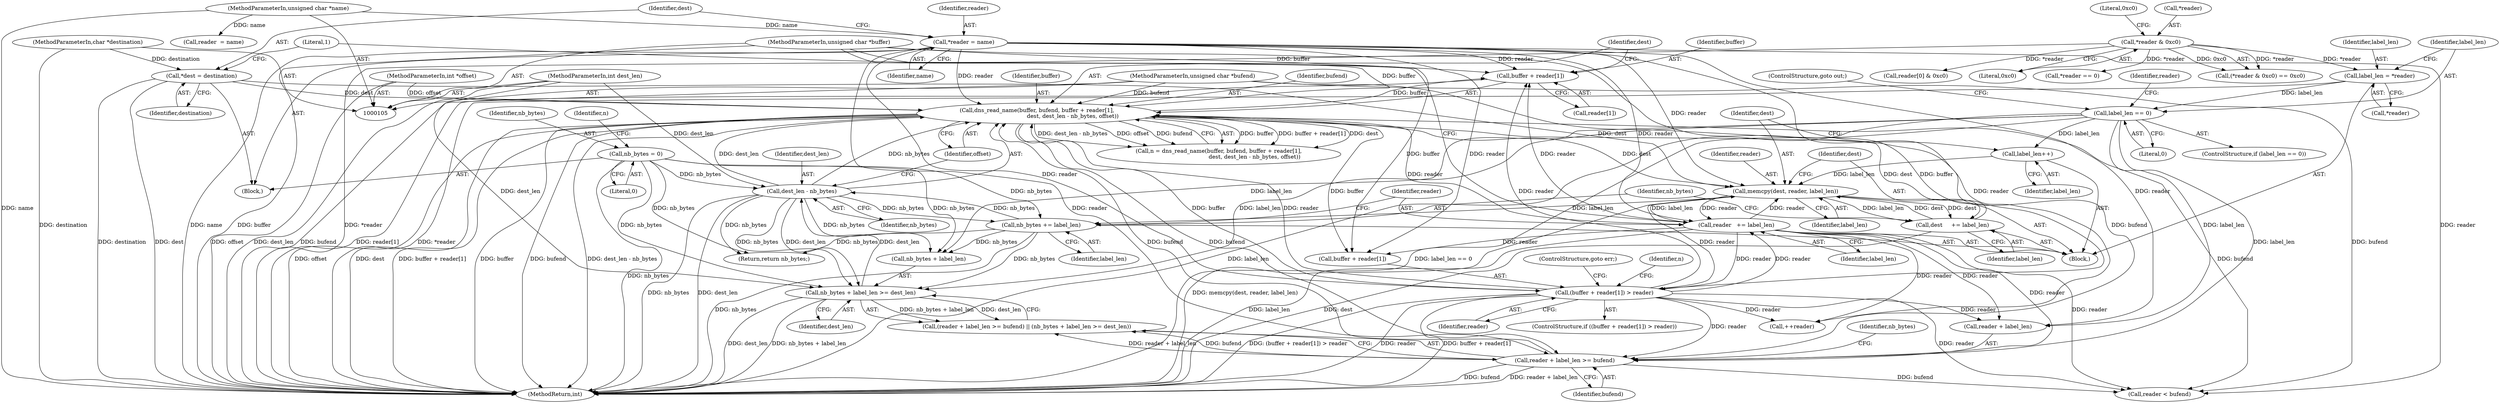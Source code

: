 digraph "1_haproxy_58df5aea0a0c926b2238f65908f5e9f83d1cca25@API" {
"1000155" [label="(Call,buffer + reader[1])"];
"1000106" [label="(MethodParameterIn,unsigned char *buffer)"];
"1000152" [label="(Call,dns_read_name(buffer, bufend, buffer + reader[1],\n                                         dest, dest_len - nb_bytes, offset))"];
"1000198" [label="(Call,dest     += label_len)"];
"1000194" [label="(Call,memcpy(dest, reader, label_len))"];
"1000127" [label="(Call,*dest = destination)"];
"1000109" [label="(MethodParameterIn,char *destination)"];
"1000142" [label="(Call,(buffer + reader[1]) > reader)"];
"1000204" [label="(Call,reader   += label_len)"];
"1000123" [label="(Call,*reader = name)"];
"1000108" [label="(MethodParameterIn,unsigned char *name)"];
"1000192" [label="(Call,label_len++)"];
"1000175" [label="(Call,label_len == 0)"];
"1000170" [label="(Call,label_len = *reader)"];
"1000135" [label="(Call,*reader & 0xc0)"];
"1000161" [label="(Call,dest_len - nb_bytes)"];
"1000186" [label="(Call,nb_bytes + label_len >= dest_len)"];
"1000114" [label="(Call,nb_bytes = 0)"];
"1000201" [label="(Call,nb_bytes += label_len)"];
"1000110" [label="(MethodParameterIn,int dest_len)"];
"1000111" [label="(MethodParameterIn,int *offset)"];
"1000181" [label="(Call,reader + label_len >= bufend)"];
"1000107" [label="(MethodParameterIn,unsigned char *bufend)"];
"1000185" [label="(Identifier,bufend)"];
"1000160" [label="(Identifier,dest)"];
"1000135" [label="(Call,*reader & 0xc0)"];
"1000162" [label="(Identifier,dest_len)"];
"1000157" [label="(Call,reader[1])"];
"1000119" [label="(Identifier,n)"];
"1000198" [label="(Call,dest     += label_len)"];
"1000138" [label="(Literal,0xc0)"];
"1000150" [label="(Call,n = dns_read_name(buffer, bufend, buffer + reader[1],\n                                         dest, dest_len - nb_bytes, offset))"];
"1000197" [label="(Identifier,label_len)"];
"1000129" [label="(Identifier,destination)"];
"1000128" [label="(Identifier,dest)"];
"1000156" [label="(Identifier,buffer)"];
"1000163" [label="(Identifier,nb_bytes)"];
"1000111" [label="(MethodParameterIn,int *offset)"];
"1000116" [label="(Literal,0)"];
"1000187" [label="(Call,nb_bytes + label_len)"];
"1000161" [label="(Call,dest_len - nb_bytes)"];
"1000115" [label="(Identifier,nb_bytes)"];
"1000142" [label="(Call,(buffer + reader[1]) > reader)"];
"1000257" [label="(MethodReturn,int)"];
"1000127" [label="(Call,*dest = destination)"];
"1000132" [label="(Block,)"];
"1000155" [label="(Call,buffer + reader[1])"];
"1000201" [label="(Call,nb_bytes += label_len)"];
"1000250" [label="(Call,++reader)"];
"1000175" [label="(Call,label_len == 0)"];
"1000194" [label="(Call,memcpy(dest, reader, label_len))"];
"1000199" [label="(Identifier,dest)"];
"1000108" [label="(MethodParameterIn,unsigned char *name)"];
"1000177" [label="(Literal,0)"];
"1000204" [label="(Call,reader   += label_len)"];
"1000176" [label="(Identifier,label_len)"];
"1000148" [label="(Identifier,reader)"];
"1000216" [label="(Call,reader < bufend)"];
"1000109" [label="(MethodParameterIn,char *destination)"];
"1000107" [label="(MethodParameterIn,unsigned char *bufend)"];
"1000192" [label="(Call,label_len++)"];
"1000125" [label="(Identifier,name)"];
"1000170" [label="(Call,label_len = *reader)"];
"1000136" [label="(Call,*reader)"];
"1000236" [label="(Call,*reader == 0)"];
"1000203" [label="(Identifier,label_len)"];
"1000143" [label="(Call,buffer + reader[1])"];
"1000188" [label="(Identifier,nb_bytes)"];
"1000181" [label="(Call,reader + label_len >= bufend)"];
"1000154" [label="(Identifier,bufend)"];
"1000200" [label="(Identifier,label_len)"];
"1000205" [label="(Identifier,reader)"];
"1000196" [label="(Identifier,reader)"];
"1000206" [label="(Identifier,label_len)"];
"1000131" [label="(Literal,1)"];
"1000134" [label="(Call,(*reader & 0xc0) == 0xc0)"];
"1000174" [label="(ControlStructure,if (label_len == 0))"];
"1000149" [label="(ControlStructure,goto err;)"];
"1000110" [label="(MethodParameterIn,int dest_len)"];
"1000164" [label="(Identifier,offset)"];
"1000178" [label="(ControlStructure,goto out;)"];
"1000195" [label="(Identifier,dest)"];
"1000182" [label="(Call,reader + label_len)"];
"1000141" [label="(ControlStructure,if ((buffer + reader[1]) > reader))"];
"1000172" [label="(Call,*reader)"];
"1000222" [label="(Call,reader[0] & 0xc0)"];
"1000190" [label="(Identifier,dest_len)"];
"1000112" [label="(Block,)"];
"1000208" [label="(Call,reader  = name)"];
"1000186" [label="(Call,nb_bytes + label_len >= dest_len)"];
"1000114" [label="(Call,nb_bytes = 0)"];
"1000153" [label="(Identifier,buffer)"];
"1000151" [label="(Identifier,n)"];
"1000180" [label="(Call,(reader + label_len >= bufend) || (nb_bytes + label_len >= dest_len))"];
"1000183" [label="(Identifier,reader)"];
"1000193" [label="(Identifier,label_len)"];
"1000152" [label="(Call,dns_read_name(buffer, bufend, buffer + reader[1],\n                                         dest, dest_len - nb_bytes, offset))"];
"1000139" [label="(Literal,0xc0)"];
"1000252" [label="(Return,return nb_bytes;)"];
"1000106" [label="(MethodParameterIn,unsigned char *buffer)"];
"1000171" [label="(Identifier,label_len)"];
"1000123" [label="(Call,*reader = name)"];
"1000124" [label="(Identifier,reader)"];
"1000202" [label="(Identifier,nb_bytes)"];
"1000155" -> "1000152"  [label="AST: "];
"1000155" -> "1000157"  [label="CFG: "];
"1000156" -> "1000155"  [label="AST: "];
"1000157" -> "1000155"  [label="AST: "];
"1000160" -> "1000155"  [label="CFG: "];
"1000155" -> "1000257"  [label="DDG: reader[1]"];
"1000106" -> "1000155"  [label="DDG: buffer"];
"1000152" -> "1000155"  [label="DDG: buffer"];
"1000142" -> "1000155"  [label="DDG: reader"];
"1000204" -> "1000155"  [label="DDG: reader"];
"1000123" -> "1000155"  [label="DDG: reader"];
"1000106" -> "1000105"  [label="AST: "];
"1000106" -> "1000257"  [label="DDG: buffer"];
"1000106" -> "1000142"  [label="DDG: buffer"];
"1000106" -> "1000143"  [label="DDG: buffer"];
"1000106" -> "1000152"  [label="DDG: buffer"];
"1000152" -> "1000150"  [label="AST: "];
"1000152" -> "1000164"  [label="CFG: "];
"1000153" -> "1000152"  [label="AST: "];
"1000154" -> "1000152"  [label="AST: "];
"1000160" -> "1000152"  [label="AST: "];
"1000161" -> "1000152"  [label="AST: "];
"1000164" -> "1000152"  [label="AST: "];
"1000150" -> "1000152"  [label="CFG: "];
"1000152" -> "1000257"  [label="DDG: offset"];
"1000152" -> "1000257"  [label="DDG: dest"];
"1000152" -> "1000257"  [label="DDG: buffer + reader[1]"];
"1000152" -> "1000257"  [label="DDG: buffer"];
"1000152" -> "1000257"  [label="DDG: bufend"];
"1000152" -> "1000257"  [label="DDG: dest_len - nb_bytes"];
"1000152" -> "1000142"  [label="DDG: buffer"];
"1000152" -> "1000143"  [label="DDG: buffer"];
"1000152" -> "1000150"  [label="DDG: buffer"];
"1000152" -> "1000150"  [label="DDG: buffer + reader[1]"];
"1000152" -> "1000150"  [label="DDG: dest"];
"1000152" -> "1000150"  [label="DDG: dest_len - nb_bytes"];
"1000152" -> "1000150"  [label="DDG: offset"];
"1000152" -> "1000150"  [label="DDG: bufend"];
"1000198" -> "1000152"  [label="DDG: dest"];
"1000127" -> "1000152"  [label="DDG: dest"];
"1000161" -> "1000152"  [label="DDG: dest_len"];
"1000161" -> "1000152"  [label="DDG: nb_bytes"];
"1000111" -> "1000152"  [label="DDG: offset"];
"1000181" -> "1000152"  [label="DDG: bufend"];
"1000107" -> "1000152"  [label="DDG: bufend"];
"1000142" -> "1000152"  [label="DDG: reader"];
"1000204" -> "1000152"  [label="DDG: reader"];
"1000123" -> "1000152"  [label="DDG: reader"];
"1000152" -> "1000181"  [label="DDG: bufend"];
"1000152" -> "1000194"  [label="DDG: dest"];
"1000152" -> "1000216"  [label="DDG: bufend"];
"1000198" -> "1000132"  [label="AST: "];
"1000198" -> "1000200"  [label="CFG: "];
"1000199" -> "1000198"  [label="AST: "];
"1000200" -> "1000198"  [label="AST: "];
"1000202" -> "1000198"  [label="CFG: "];
"1000198" -> "1000257"  [label="DDG: dest"];
"1000198" -> "1000194"  [label="DDG: dest"];
"1000194" -> "1000198"  [label="DDG: label_len"];
"1000194" -> "1000198"  [label="DDG: dest"];
"1000194" -> "1000132"  [label="AST: "];
"1000194" -> "1000197"  [label="CFG: "];
"1000195" -> "1000194"  [label="AST: "];
"1000196" -> "1000194"  [label="AST: "];
"1000197" -> "1000194"  [label="AST: "];
"1000199" -> "1000194"  [label="CFG: "];
"1000194" -> "1000257"  [label="DDG: memcpy(dest, reader, label_len)"];
"1000127" -> "1000194"  [label="DDG: dest"];
"1000142" -> "1000194"  [label="DDG: reader"];
"1000204" -> "1000194"  [label="DDG: reader"];
"1000123" -> "1000194"  [label="DDG: reader"];
"1000192" -> "1000194"  [label="DDG: label_len"];
"1000194" -> "1000201"  [label="DDG: label_len"];
"1000194" -> "1000204"  [label="DDG: label_len"];
"1000194" -> "1000204"  [label="DDG: reader"];
"1000127" -> "1000112"  [label="AST: "];
"1000127" -> "1000129"  [label="CFG: "];
"1000128" -> "1000127"  [label="AST: "];
"1000129" -> "1000127"  [label="AST: "];
"1000131" -> "1000127"  [label="CFG: "];
"1000127" -> "1000257"  [label="DDG: destination"];
"1000127" -> "1000257"  [label="DDG: dest"];
"1000109" -> "1000127"  [label="DDG: destination"];
"1000109" -> "1000105"  [label="AST: "];
"1000109" -> "1000257"  [label="DDG: destination"];
"1000142" -> "1000141"  [label="AST: "];
"1000142" -> "1000148"  [label="CFG: "];
"1000143" -> "1000142"  [label="AST: "];
"1000148" -> "1000142"  [label="AST: "];
"1000149" -> "1000142"  [label="CFG: "];
"1000151" -> "1000142"  [label="CFG: "];
"1000142" -> "1000257"  [label="DDG: (buffer + reader[1]) > reader"];
"1000142" -> "1000257"  [label="DDG: reader"];
"1000142" -> "1000257"  [label="DDG: buffer + reader[1]"];
"1000204" -> "1000142"  [label="DDG: reader"];
"1000123" -> "1000142"  [label="DDG: reader"];
"1000142" -> "1000181"  [label="DDG: reader"];
"1000142" -> "1000182"  [label="DDG: reader"];
"1000142" -> "1000204"  [label="DDG: reader"];
"1000142" -> "1000216"  [label="DDG: reader"];
"1000142" -> "1000250"  [label="DDG: reader"];
"1000204" -> "1000132"  [label="AST: "];
"1000204" -> "1000206"  [label="CFG: "];
"1000205" -> "1000204"  [label="AST: "];
"1000206" -> "1000204"  [label="AST: "];
"1000131" -> "1000204"  [label="CFG: "];
"1000204" -> "1000257"  [label="DDG: label_len"];
"1000204" -> "1000143"  [label="DDG: reader"];
"1000204" -> "1000181"  [label="DDG: reader"];
"1000204" -> "1000182"  [label="DDG: reader"];
"1000123" -> "1000204"  [label="DDG: reader"];
"1000204" -> "1000216"  [label="DDG: reader"];
"1000204" -> "1000250"  [label="DDG: reader"];
"1000123" -> "1000112"  [label="AST: "];
"1000123" -> "1000125"  [label="CFG: "];
"1000124" -> "1000123"  [label="AST: "];
"1000125" -> "1000123"  [label="AST: "];
"1000128" -> "1000123"  [label="CFG: "];
"1000123" -> "1000257"  [label="DDG: name"];
"1000108" -> "1000123"  [label="DDG: name"];
"1000123" -> "1000143"  [label="DDG: reader"];
"1000123" -> "1000181"  [label="DDG: reader"];
"1000123" -> "1000182"  [label="DDG: reader"];
"1000123" -> "1000216"  [label="DDG: reader"];
"1000123" -> "1000250"  [label="DDG: reader"];
"1000108" -> "1000105"  [label="AST: "];
"1000108" -> "1000257"  [label="DDG: name"];
"1000108" -> "1000208"  [label="DDG: name"];
"1000192" -> "1000132"  [label="AST: "];
"1000192" -> "1000193"  [label="CFG: "];
"1000193" -> "1000192"  [label="AST: "];
"1000195" -> "1000192"  [label="CFG: "];
"1000175" -> "1000192"  [label="DDG: label_len"];
"1000175" -> "1000174"  [label="AST: "];
"1000175" -> "1000177"  [label="CFG: "];
"1000176" -> "1000175"  [label="AST: "];
"1000177" -> "1000175"  [label="AST: "];
"1000178" -> "1000175"  [label="CFG: "];
"1000183" -> "1000175"  [label="CFG: "];
"1000175" -> "1000257"  [label="DDG: label_len"];
"1000175" -> "1000257"  [label="DDG: label_len == 0"];
"1000170" -> "1000175"  [label="DDG: label_len"];
"1000175" -> "1000181"  [label="DDG: label_len"];
"1000175" -> "1000182"  [label="DDG: label_len"];
"1000175" -> "1000186"  [label="DDG: label_len"];
"1000175" -> "1000187"  [label="DDG: label_len"];
"1000170" -> "1000132"  [label="AST: "];
"1000170" -> "1000172"  [label="CFG: "];
"1000171" -> "1000170"  [label="AST: "];
"1000172" -> "1000170"  [label="AST: "];
"1000176" -> "1000170"  [label="CFG: "];
"1000170" -> "1000257"  [label="DDG: *reader"];
"1000135" -> "1000170"  [label="DDG: *reader"];
"1000135" -> "1000134"  [label="AST: "];
"1000135" -> "1000138"  [label="CFG: "];
"1000136" -> "1000135"  [label="AST: "];
"1000138" -> "1000135"  [label="AST: "];
"1000139" -> "1000135"  [label="CFG: "];
"1000135" -> "1000257"  [label="DDG: *reader"];
"1000135" -> "1000134"  [label="DDG: *reader"];
"1000135" -> "1000134"  [label="DDG: 0xc0"];
"1000135" -> "1000222"  [label="DDG: *reader"];
"1000135" -> "1000236"  [label="DDG: *reader"];
"1000161" -> "1000163"  [label="CFG: "];
"1000162" -> "1000161"  [label="AST: "];
"1000163" -> "1000161"  [label="AST: "];
"1000164" -> "1000161"  [label="CFG: "];
"1000161" -> "1000257"  [label="DDG: nb_bytes"];
"1000161" -> "1000257"  [label="DDG: dest_len"];
"1000186" -> "1000161"  [label="DDG: dest_len"];
"1000110" -> "1000161"  [label="DDG: dest_len"];
"1000114" -> "1000161"  [label="DDG: nb_bytes"];
"1000201" -> "1000161"  [label="DDG: nb_bytes"];
"1000161" -> "1000186"  [label="DDG: nb_bytes"];
"1000161" -> "1000186"  [label="DDG: dest_len"];
"1000161" -> "1000187"  [label="DDG: nb_bytes"];
"1000161" -> "1000201"  [label="DDG: nb_bytes"];
"1000161" -> "1000252"  [label="DDG: nb_bytes"];
"1000186" -> "1000180"  [label="AST: "];
"1000186" -> "1000190"  [label="CFG: "];
"1000187" -> "1000186"  [label="AST: "];
"1000190" -> "1000186"  [label="AST: "];
"1000180" -> "1000186"  [label="CFG: "];
"1000186" -> "1000257"  [label="DDG: dest_len"];
"1000186" -> "1000257"  [label="DDG: nb_bytes + label_len"];
"1000186" -> "1000180"  [label="DDG: nb_bytes + label_len"];
"1000186" -> "1000180"  [label="DDG: dest_len"];
"1000114" -> "1000186"  [label="DDG: nb_bytes"];
"1000201" -> "1000186"  [label="DDG: nb_bytes"];
"1000110" -> "1000186"  [label="DDG: dest_len"];
"1000114" -> "1000112"  [label="AST: "];
"1000114" -> "1000116"  [label="CFG: "];
"1000115" -> "1000114"  [label="AST: "];
"1000116" -> "1000114"  [label="AST: "];
"1000119" -> "1000114"  [label="CFG: "];
"1000114" -> "1000257"  [label="DDG: nb_bytes"];
"1000114" -> "1000187"  [label="DDG: nb_bytes"];
"1000114" -> "1000201"  [label="DDG: nb_bytes"];
"1000114" -> "1000252"  [label="DDG: nb_bytes"];
"1000201" -> "1000132"  [label="AST: "];
"1000201" -> "1000203"  [label="CFG: "];
"1000202" -> "1000201"  [label="AST: "];
"1000203" -> "1000201"  [label="AST: "];
"1000205" -> "1000201"  [label="CFG: "];
"1000201" -> "1000257"  [label="DDG: nb_bytes"];
"1000201" -> "1000187"  [label="DDG: nb_bytes"];
"1000201" -> "1000252"  [label="DDG: nb_bytes"];
"1000110" -> "1000105"  [label="AST: "];
"1000110" -> "1000257"  [label="DDG: dest_len"];
"1000111" -> "1000105"  [label="AST: "];
"1000111" -> "1000257"  [label="DDG: offset"];
"1000181" -> "1000180"  [label="AST: "];
"1000181" -> "1000185"  [label="CFG: "];
"1000182" -> "1000181"  [label="AST: "];
"1000185" -> "1000181"  [label="AST: "];
"1000188" -> "1000181"  [label="CFG: "];
"1000180" -> "1000181"  [label="CFG: "];
"1000181" -> "1000257"  [label="DDG: bufend"];
"1000181" -> "1000257"  [label="DDG: reader + label_len"];
"1000181" -> "1000180"  [label="DDG: reader + label_len"];
"1000181" -> "1000180"  [label="DDG: bufend"];
"1000107" -> "1000181"  [label="DDG: bufend"];
"1000181" -> "1000216"  [label="DDG: bufend"];
"1000107" -> "1000105"  [label="AST: "];
"1000107" -> "1000257"  [label="DDG: bufend"];
"1000107" -> "1000216"  [label="DDG: bufend"];
}

